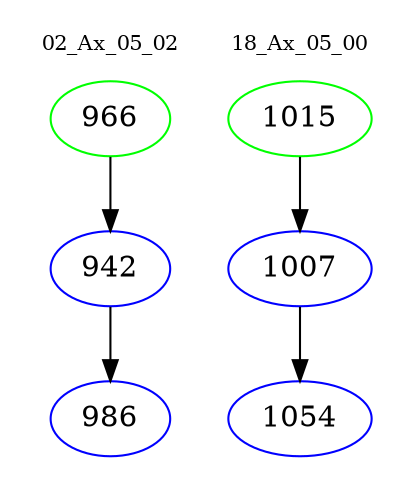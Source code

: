 digraph{
subgraph cluster_0 {
color = white
label = "02_Ax_05_02";
fontsize=10;
T0_966 [label="966", color="green"]
T0_966 -> T0_942 [color="black"]
T0_942 [label="942", color="blue"]
T0_942 -> T0_986 [color="black"]
T0_986 [label="986", color="blue"]
}
subgraph cluster_1 {
color = white
label = "18_Ax_05_00";
fontsize=10;
T1_1015 [label="1015", color="green"]
T1_1015 -> T1_1007 [color="black"]
T1_1007 [label="1007", color="blue"]
T1_1007 -> T1_1054 [color="black"]
T1_1054 [label="1054", color="blue"]
}
}
